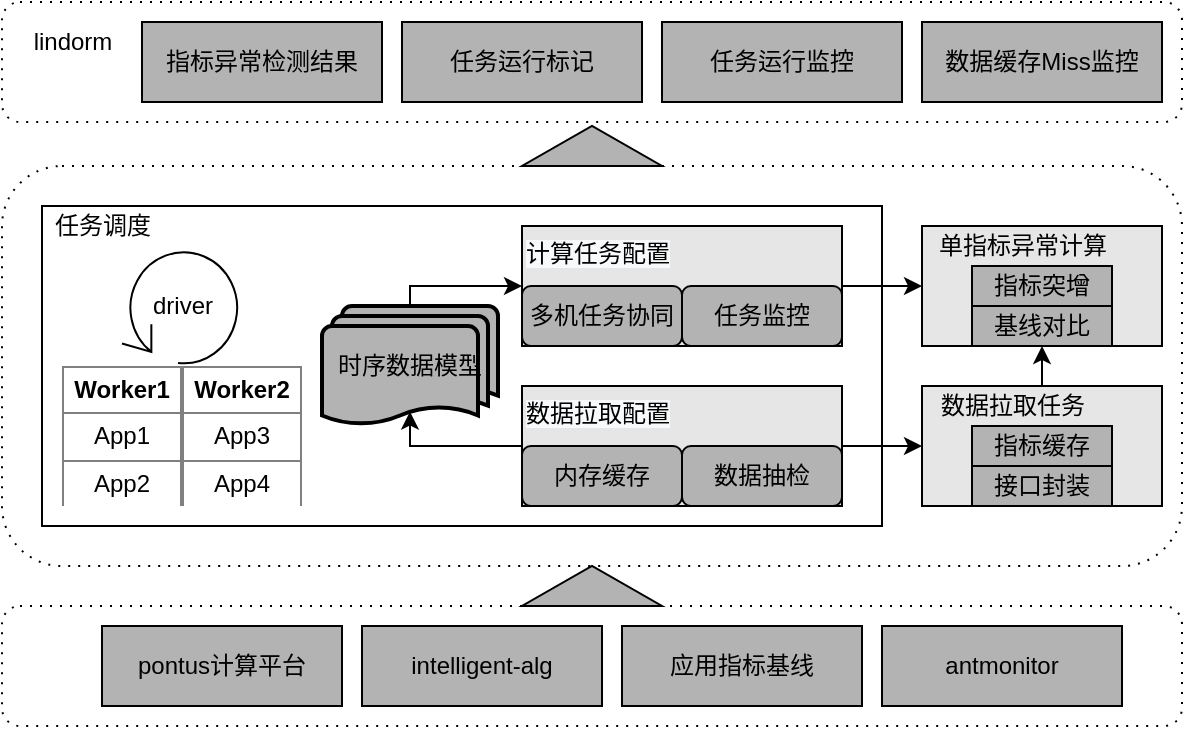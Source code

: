 <mxfile version="13.1.14" type="github">
  <diagram id="owqiKtjegZCFVWd7rJzW" name="Page-1">
    <mxGraphModel dx="1888" dy="918" grid="1" gridSize="10" guides="1" tooltips="1" connect="1" arrows="1" fold="1" page="1" pageScale="1" pageWidth="827" pageHeight="1169" math="0" shadow="0">
      <root>
        <mxCell id="0" />
        <mxCell id="1" parent="0" />
        <mxCell id="Mhult8i7kt20SpEzvvNn-29" value="" style="shape=ext;rounded=1;html=1;whiteSpace=wrap;dashed=1;dashPattern=1 4;" vertex="1" parent="1">
          <mxGeometry x="60" y="208" width="590" height="60" as="geometry" />
        </mxCell>
        <mxCell id="Mhult8i7kt20SpEzvvNn-27" value="" style="shape=ext;rounded=1;html=1;whiteSpace=wrap;dashed=1;dashPattern=1 4;" vertex="1" parent="1">
          <mxGeometry x="60" y="290" width="590" height="200" as="geometry" />
        </mxCell>
        <mxCell id="Mhult8i7kt20SpEzvvNn-26" value="" style="shape=ext;rounded=1;html=1;whiteSpace=wrap;dashed=1;dashPattern=1 4;" vertex="1" parent="1">
          <mxGeometry x="60" y="510" width="590" height="60" as="geometry" />
        </mxCell>
        <mxCell id="Mhult8i7kt20SpEzvvNn-1" value="" style="rounded=0;whiteSpace=wrap;html=1;" vertex="1" parent="1">
          <mxGeometry x="80" y="310" width="420" height="160" as="geometry" />
        </mxCell>
        <mxCell id="Mhult8i7kt20SpEzvvNn-3" value="" style="edgeStyle=orthogonalEdgeStyle;rounded=0;orthogonalLoop=1;jettySize=auto;html=1;exitX=1;exitY=0.5;exitDx=0;exitDy=0;fillColor=#E6E6E6;" edge="1" parent="1" source="Mhult8i7kt20SpEzvvNn-12" target="Mhult8i7kt20SpEzvvNn-2">
          <mxGeometry relative="1" as="geometry" />
        </mxCell>
        <mxCell id="Mhult8i7kt20SpEzvvNn-5" value="" style="edgeStyle=orthogonalEdgeStyle;rounded=0;orthogonalLoop=1;jettySize=auto;html=1;exitX=1;exitY=0.5;exitDx=0;exitDy=0;fillColor=#E6E6E6;" edge="1" parent="1" source="Mhult8i7kt20SpEzvvNn-13" target="Mhult8i7kt20SpEzvvNn-4">
          <mxGeometry relative="1" as="geometry" />
        </mxCell>
        <mxCell id="Mhult8i7kt20SpEzvvNn-42" style="edgeStyle=orthogonalEdgeStyle;rounded=0;orthogonalLoop=1;jettySize=auto;html=1;exitX=0.5;exitY=0;exitDx=0;exitDy=0;entryX=0.5;entryY=1;entryDx=0;entryDy=0;fillColor=#E6E6E6;" edge="1" parent="1" source="Mhult8i7kt20SpEzvvNn-4" target="Mhult8i7kt20SpEzvvNn-2">
          <mxGeometry relative="1" as="geometry" />
        </mxCell>
        <mxCell id="Mhult8i7kt20SpEzvvNn-4" value="" style="rounded=0;whiteSpace=wrap;html=1;fillColor=#E6E6E6;" vertex="1" parent="1">
          <mxGeometry x="520" y="400" width="120" height="60" as="geometry" />
        </mxCell>
        <mxCell id="Mhult8i7kt20SpEzvvNn-2" value="" style="rounded=0;whiteSpace=wrap;html=1;fillColor=#E6E6E6;" vertex="1" parent="1">
          <mxGeometry x="520" y="320" width="120" height="60" as="geometry" />
        </mxCell>
        <mxCell id="Mhult8i7kt20SpEzvvNn-6" value="数据缓存Miss监控" style="rounded=0;whiteSpace=wrap;html=1;fillColor=#B3B3B3;" vertex="1" parent="1">
          <mxGeometry x="520" y="218" width="120" height="40" as="geometry" />
        </mxCell>
        <mxCell id="Mhult8i7kt20SpEzvvNn-10" value="任务运行标记" style="rounded=0;whiteSpace=wrap;html=1;fillColor=#B3B3B3;" vertex="1" parent="1">
          <mxGeometry x="260" y="218" width="120" height="40" as="geometry" />
        </mxCell>
        <mxCell id="Mhult8i7kt20SpEzvvNn-12" value="" style="rounded=0;whiteSpace=wrap;html=1;fillColor=#E6E6E6;" vertex="1" parent="1">
          <mxGeometry x="320" y="320" width="160" height="60" as="geometry" />
        </mxCell>
        <mxCell id="Mhult8i7kt20SpEzvvNn-33" style="edgeStyle=orthogonalEdgeStyle;rounded=0;orthogonalLoop=1;jettySize=auto;html=1;exitX=0;exitY=0.5;exitDx=0;exitDy=0;entryX=0.5;entryY=0.88;entryDx=0;entryDy=0;entryPerimeter=0;fillColor=#E6E6E6;" edge="1" parent="1" source="Mhult8i7kt20SpEzvvNn-13" target="Mhult8i7kt20SpEzvvNn-32">
          <mxGeometry relative="1" as="geometry">
            <Array as="points">
              <mxPoint x="264" y="430" />
            </Array>
          </mxGeometry>
        </mxCell>
        <mxCell id="Mhult8i7kt20SpEzvvNn-13" value="" style="rounded=0;whiteSpace=wrap;html=1;fillColor=#E6E6E6;" vertex="1" parent="1">
          <mxGeometry x="320" y="400" width="160" height="60" as="geometry" />
        </mxCell>
        <mxCell id="Mhult8i7kt20SpEzvvNn-16" value="pontus计算平台" style="rounded=0;whiteSpace=wrap;html=1;fillColor=#B3B3B3;" vertex="1" parent="1">
          <mxGeometry x="110" y="520" width="120" height="40" as="geometry" />
        </mxCell>
        <mxCell id="Mhult8i7kt20SpEzvvNn-17" value="antmonitor" style="rounded=0;whiteSpace=wrap;html=1;fillColor=#B3B3B3;" vertex="1" parent="1">
          <mxGeometry x="500" y="520" width="120" height="40" as="geometry" />
        </mxCell>
        <mxCell id="Mhult8i7kt20SpEzvvNn-18" value="&lt;span&gt;任务调度&lt;/span&gt;" style="text;html=1;align=center;verticalAlign=middle;resizable=0;points=[];autosize=1;" vertex="1" parent="1">
          <mxGeometry x="80" y="310" width="60" height="20" as="geometry" />
        </mxCell>
        <mxCell id="Mhult8i7kt20SpEzvvNn-19" value="intelligent-alg" style="rounded=0;whiteSpace=wrap;html=1;fillColor=#B3B3B3;" vertex="1" parent="1">
          <mxGeometry x="240" y="520" width="120" height="40" as="geometry" />
        </mxCell>
        <mxCell id="Mhult8i7kt20SpEzvvNn-20" value="driver" style="shape=mxgraph.bpmn.loop;html=1;outlineConnect=0;" vertex="1" parent="1">
          <mxGeometry x="120" y="330" width="60" height="60" as="geometry" />
        </mxCell>
        <mxCell id="Mhult8i7kt20SpEzvvNn-30" value="" style="html=1;shadow=0;dashed=0;align=center;verticalAlign=middle;shape=mxgraph.arrows2.arrow;dy=0.6;dx=40;direction=north;notch=0;fillColor=#B3B3B3;" vertex="1" parent="1">
          <mxGeometry x="320" y="490" width="70" height="20" as="geometry" />
        </mxCell>
        <mxCell id="Mhult8i7kt20SpEzvvNn-31" value="" style="html=1;shadow=0;dashed=0;align=center;verticalAlign=middle;shape=mxgraph.arrows2.arrow;dy=0.6;dx=40;direction=north;notch=0;fillColor=#B3B3B3;" vertex="1" parent="1">
          <mxGeometry x="320" y="270" width="70" height="20" as="geometry" />
        </mxCell>
        <mxCell id="Mhult8i7kt20SpEzvvNn-34" style="edgeStyle=orthogonalEdgeStyle;rounded=0;orthogonalLoop=1;jettySize=auto;html=1;exitX=0.5;exitY=0;exitDx=0;exitDy=0;exitPerimeter=0;entryX=0;entryY=0.5;entryDx=0;entryDy=0;fillColor=#E6E6E6;" edge="1" parent="1" source="Mhult8i7kt20SpEzvvNn-32" target="Mhult8i7kt20SpEzvvNn-12">
          <mxGeometry relative="1" as="geometry">
            <Array as="points">
              <mxPoint x="264" y="350" />
            </Array>
          </mxGeometry>
        </mxCell>
        <mxCell id="Mhult8i7kt20SpEzvvNn-32" value="时序数据模型" style="strokeWidth=2;html=1;shape=mxgraph.flowchart.multi-document;whiteSpace=wrap;fillColor=#B3B3B3;" vertex="1" parent="1">
          <mxGeometry x="220" y="360" width="88" height="60" as="geometry" />
        </mxCell>
        <mxCell id="Mhult8i7kt20SpEzvvNn-40" value="&lt;table border=&quot;1&quot; width=&quot;100%&quot; cellpadding=&quot;4&quot; style=&quot;width: 100% ; height: 100% ; border-collapse: collapse&quot;&gt;&lt;tbody&gt;&lt;tr&gt;&lt;th align=&quot;center&quot;&gt;Worker1&lt;/th&gt;&lt;/tr&gt;&lt;tr&gt;&lt;td align=&quot;center&quot;&gt;App1&lt;/td&gt;&lt;/tr&gt;&lt;tr&gt;&lt;td align=&quot;center&quot;&gt;&lt;span&gt;App2&lt;/span&gt;&lt;br&gt;&lt;/td&gt;&lt;/tr&gt;&lt;/tbody&gt;&lt;/table&gt;" style="text;html=1;strokeColor=none;fillColor=none;overflow=fill;" vertex="1" parent="1">
          <mxGeometry x="90" y="390" width="60" height="70" as="geometry" />
        </mxCell>
        <mxCell id="Mhult8i7kt20SpEzvvNn-41" value="&lt;table border=&quot;1&quot; width=&quot;100%&quot; cellpadding=&quot;4&quot; style=&quot;width: 100% ; height: 100% ; border-collapse: collapse&quot;&gt;&lt;tbody&gt;&lt;tr&gt;&lt;th align=&quot;center&quot;&gt;Worker2&lt;/th&gt;&lt;/tr&gt;&lt;tr&gt;&lt;td align=&quot;center&quot;&gt;App3&lt;/td&gt;&lt;/tr&gt;&lt;tr&gt;&lt;td align=&quot;center&quot;&gt;&lt;span&gt;App4&lt;/span&gt;&lt;br&gt;&lt;/td&gt;&lt;/tr&gt;&lt;/tbody&gt;&lt;/table&gt;" style="text;html=1;strokeColor=none;fillColor=none;overflow=fill;" vertex="1" parent="1">
          <mxGeometry x="150" y="390" width="60" height="70" as="geometry" />
        </mxCell>
        <mxCell id="Mhult8i7kt20SpEzvvNn-43" value="&lt;span&gt;单指标异常计算&lt;/span&gt;" style="text;html=1;align=center;verticalAlign=middle;resizable=0;points=[];autosize=1;" vertex="1" parent="1">
          <mxGeometry x="520" y="320" width="100" height="20" as="geometry" />
        </mxCell>
        <mxCell id="Mhult8i7kt20SpEzvvNn-44" value="&lt;span&gt;数据拉取任务&lt;/span&gt;" style="text;html=1;align=center;verticalAlign=middle;resizable=0;points=[];autosize=1;" vertex="1" parent="1">
          <mxGeometry x="520" y="400" width="90" height="20" as="geometry" />
        </mxCell>
        <mxCell id="Mhult8i7kt20SpEzvvNn-47" value="指标突增" style="rounded=0;whiteSpace=wrap;html=1;fillColor=#B3B3B3;" vertex="1" parent="1">
          <mxGeometry x="545" y="340" width="70" height="20" as="geometry" />
        </mxCell>
        <mxCell id="Mhult8i7kt20SpEzvvNn-48" value="基线对比" style="rounded=0;whiteSpace=wrap;html=1;fillColor=#B3B3B3;" vertex="1" parent="1">
          <mxGeometry x="545" y="360" width="70" height="20" as="geometry" />
        </mxCell>
        <mxCell id="Mhult8i7kt20SpEzvvNn-49" value="指标缓存" style="rounded=0;whiteSpace=wrap;html=1;fillColor=#B3B3B3;" vertex="1" parent="1">
          <mxGeometry x="545" y="420" width="70" height="20" as="geometry" />
        </mxCell>
        <mxCell id="Mhult8i7kt20SpEzvvNn-50" value="接口封装" style="rounded=0;whiteSpace=wrap;html=1;fillColor=#B3B3B3;" vertex="1" parent="1">
          <mxGeometry x="545" y="440" width="70" height="20" as="geometry" />
        </mxCell>
        <mxCell id="Mhult8i7kt20SpEzvvNn-51" value="lindorm" style="text;html=1;align=center;verticalAlign=middle;resizable=0;points=[];autosize=1;" vertex="1" parent="1">
          <mxGeometry x="70" y="218" width="50" height="20" as="geometry" />
        </mxCell>
        <mxCell id="Mhult8i7kt20SpEzvvNn-55" value="内存缓存" style="rounded=1;whiteSpace=wrap;html=1;fillColor=#B3B3B3;" vertex="1" parent="1">
          <mxGeometry x="320" y="430" width="80" height="30" as="geometry" />
        </mxCell>
        <mxCell id="Mhult8i7kt20SpEzvvNn-56" value="多机任务协同" style="rounded=1;whiteSpace=wrap;html=1;fillColor=#B3B3B3;" vertex="1" parent="1">
          <mxGeometry x="320" y="350" width="80" height="30" as="geometry" />
        </mxCell>
        <mxCell id="Mhult8i7kt20SpEzvvNn-57" value="任务监控" style="rounded=1;whiteSpace=wrap;html=1;fillColor=#B3B3B3;" vertex="1" parent="1">
          <mxGeometry x="400" y="350" width="80" height="30" as="geometry" />
        </mxCell>
        <mxCell id="Mhult8i7kt20SpEzvvNn-58" value="数据抽检" style="rounded=1;whiteSpace=wrap;html=1;fillColor=#B3B3B3;" vertex="1" parent="1">
          <mxGeometry x="400" y="430" width="80" height="30" as="geometry" />
        </mxCell>
        <mxCell id="Mhult8i7kt20SpEzvvNn-59" value="&lt;meta charset=&quot;utf-8&quot;&gt;&lt;span style=&quot;color: rgb(0, 0, 0); font-family: helvetica; font-size: 12px; font-style: normal; font-weight: 400; letter-spacing: normal; text-align: center; text-indent: 0px; text-transform: none; word-spacing: 0px; background-color: rgb(248, 249, 250); display: inline; float: none;&quot;&gt;计算任务配置&lt;/span&gt;" style="text;whiteSpace=wrap;html=1;" vertex="1" parent="1">
          <mxGeometry x="320" y="320" width="100" height="30" as="geometry" />
        </mxCell>
        <mxCell id="Mhult8i7kt20SpEzvvNn-60" value="&lt;meta charset=&quot;utf-8&quot;&gt;&lt;span style=&quot;color: rgb(0, 0, 0); font-family: helvetica; font-size: 12px; font-style: normal; font-weight: 400; letter-spacing: normal; text-align: center; text-indent: 0px; text-transform: none; word-spacing: 0px; background-color: rgb(248, 249, 250); display: inline; float: none;&quot;&gt;数据拉取配置&lt;/span&gt;" style="text;whiteSpace=wrap;html=1;" vertex="1" parent="1">
          <mxGeometry x="320" y="400" width="100" height="30" as="geometry" />
        </mxCell>
        <mxCell id="Mhult8i7kt20SpEzvvNn-61" value="任务运行监控" style="rounded=0;whiteSpace=wrap;html=1;fillColor=#B3B3B3;" vertex="1" parent="1">
          <mxGeometry x="390" y="218" width="120" height="40" as="geometry" />
        </mxCell>
        <mxCell id="Mhult8i7kt20SpEzvvNn-63" value="指标异常检测结果" style="rounded=0;whiteSpace=wrap;html=1;fillColor=#B3B3B3;" vertex="1" parent="1">
          <mxGeometry x="130" y="218" width="120" height="40" as="geometry" />
        </mxCell>
        <mxCell id="Mhult8i7kt20SpEzvvNn-64" value="应用指标基线" style="rounded=0;whiteSpace=wrap;html=1;fillColor=#B3B3B3;" vertex="1" parent="1">
          <mxGeometry x="370" y="520" width="120" height="40" as="geometry" />
        </mxCell>
      </root>
    </mxGraphModel>
  </diagram>
</mxfile>
